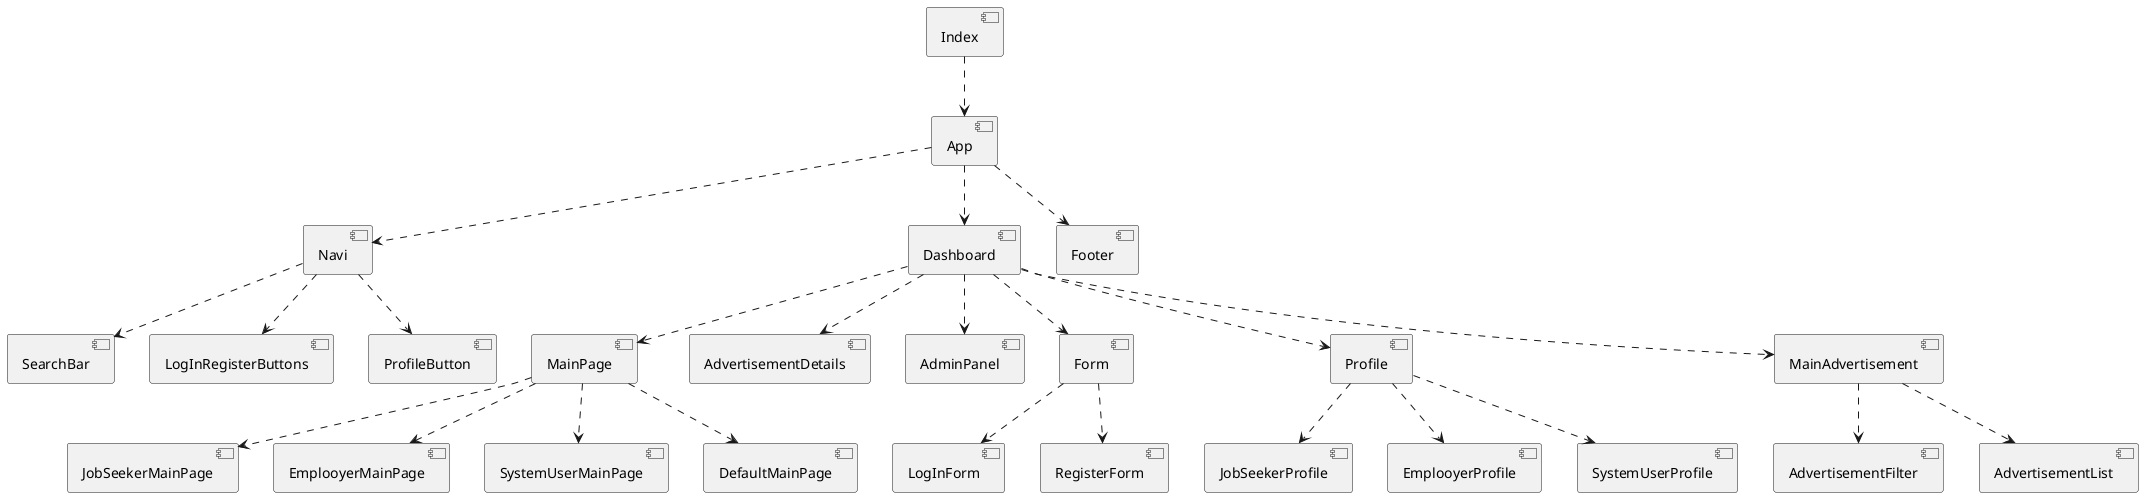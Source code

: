 @startuml Order Taking

[Index] ..> [App]
[App] ..> [Navi]
[App] ..> [Dashboard]
[App] ..> [Footer]
[Navi] ..> [SearchBar]
[Navi] ..> [LogInRegisterButtons]
[Navi] ..> [ProfileButton]
[Dashboard] ..> [MainPage]
[MainPage] ..> [JobSeekerMainPage]
[MainPage] ..> [EmplooyerMainPage]
[MainPage] ..> [SystemUserMainPage]
[MainPage] ..> [DefaultMainPage]
[Dashboard] ..> [AdvertisementDetails]
[Dashboard] ..> [AdminPanel]
[Dashboard] ..> [Form]
[Form] ..> [LogInForm]
[Form] ..> [RegisterForm]
[Dashboard] ..> [Profile]
[Dashboard] ..> [MainAdvertisement]
[Profile] ..> [JobSeekerProfile]
[Profile] ..> [EmplooyerProfile]
[Profile] ..> [SystemUserProfile]
[MainAdvertisement] ..> [AdvertisementFilter]
[MainAdvertisement] ..> [AdvertisementList]


@enduml
